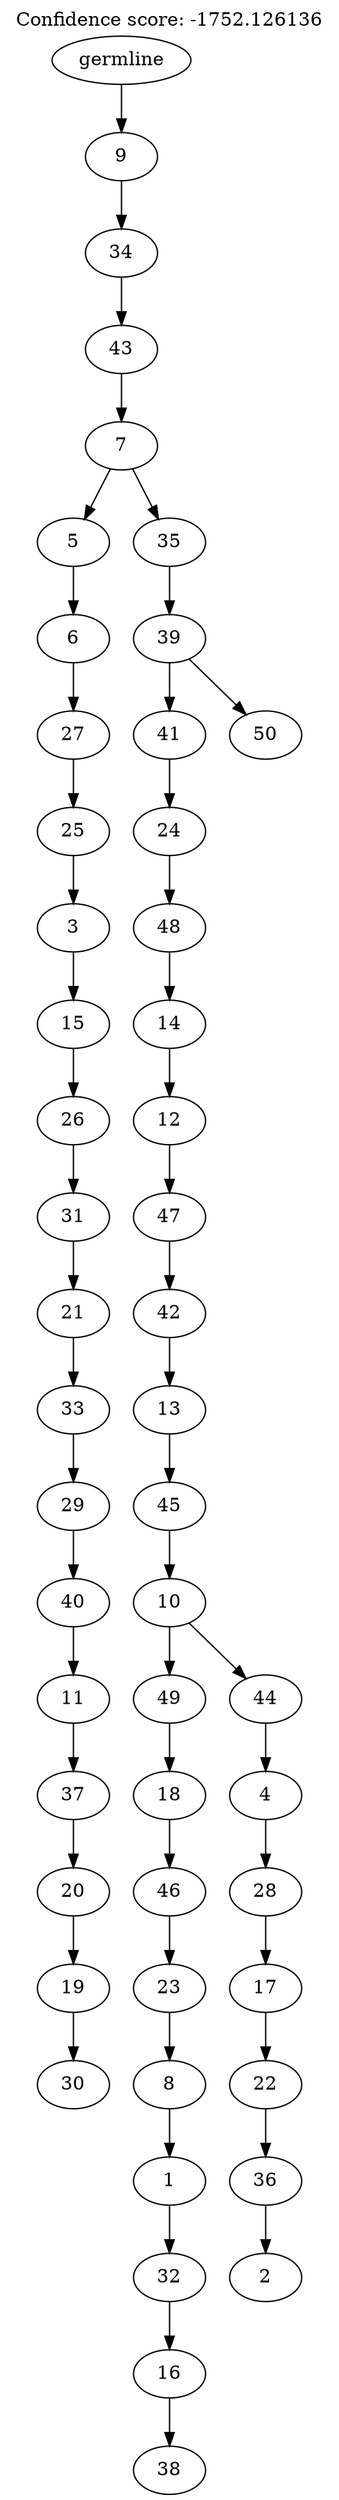 digraph g {
	"49" -> "50";
	"50" [label="30"];
	"48" -> "49";
	"49" [label="19"];
	"47" -> "48";
	"48" [label="20"];
	"46" -> "47";
	"47" [label="37"];
	"45" -> "46";
	"46" [label="11"];
	"44" -> "45";
	"45" [label="40"];
	"43" -> "44";
	"44" [label="29"];
	"42" -> "43";
	"43" [label="33"];
	"41" -> "42";
	"42" [label="21"];
	"40" -> "41";
	"41" [label="31"];
	"39" -> "40";
	"40" [label="26"];
	"38" -> "39";
	"39" [label="15"];
	"37" -> "38";
	"38" [label="3"];
	"36" -> "37";
	"37" [label="25"];
	"35" -> "36";
	"36" [label="27"];
	"34" -> "35";
	"35" [label="6"];
	"32" -> "33";
	"33" [label="38"];
	"31" -> "32";
	"32" [label="16"];
	"30" -> "31";
	"31" [label="32"];
	"29" -> "30";
	"30" [label="1"];
	"28" -> "29";
	"29" [label="8"];
	"27" -> "28";
	"28" [label="23"];
	"26" -> "27";
	"27" [label="46"];
	"25" -> "26";
	"26" [label="18"];
	"23" -> "24";
	"24" [label="2"];
	"22" -> "23";
	"23" [label="36"];
	"21" -> "22";
	"22" [label="22"];
	"20" -> "21";
	"21" [label="17"];
	"19" -> "20";
	"20" [label="28"];
	"18" -> "19";
	"19" [label="4"];
	"17" -> "18";
	"18" [label="44"];
	"17" -> "25";
	"25" [label="49"];
	"16" -> "17";
	"17" [label="10"];
	"15" -> "16";
	"16" [label="45"];
	"14" -> "15";
	"15" [label="13"];
	"13" -> "14";
	"14" [label="42"];
	"12" -> "13";
	"13" [label="47"];
	"11" -> "12";
	"12" [label="12"];
	"10" -> "11";
	"11" [label="14"];
	"9" -> "10";
	"10" [label="48"];
	"8" -> "9";
	"9" [label="24"];
	"6" -> "7";
	"7" [label="50"];
	"6" -> "8";
	"8" [label="41"];
	"5" -> "6";
	"6" [label="39"];
	"4" -> "5";
	"5" [label="35"];
	"4" -> "34";
	"34" [label="5"];
	"3" -> "4";
	"4" [label="7"];
	"2" -> "3";
	"3" [label="43"];
	"1" -> "2";
	"2" [label="34"];
	"0" -> "1";
	"1" [label="9"];
	"0" [label="germline"];
	labelloc="t";
	label="Confidence score: -1752.126136";
}
